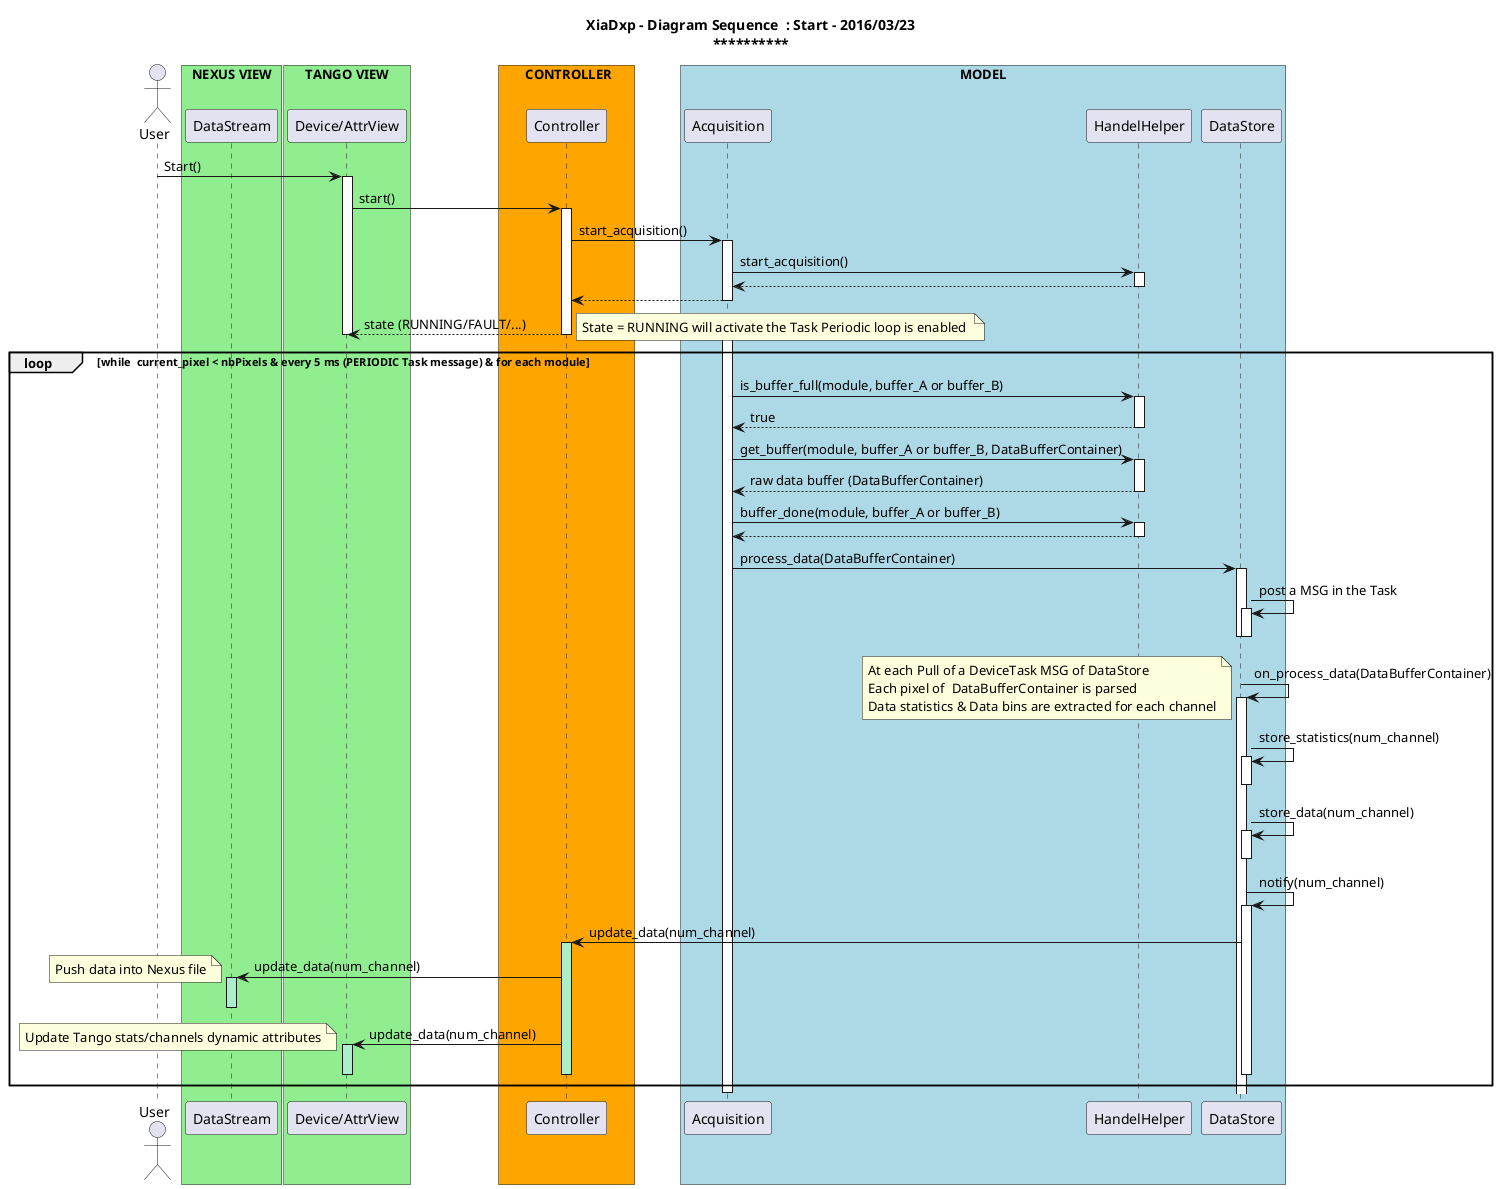 @startuml

title <b>XiaDxp - Diagram Sequence  : Start - 2016/03/23</b>\n**********************************************

actor User

participant "DataStream" as Stream
box "NEXUS VIEW" #LightGreen
	participant Stream
end box

participant "Device/AttrView" as Device
box "TANGO VIEW" #LightGreen
	participant Device
end box

participant "Controller" as Ctrl
box "       CONTROLLER      " #Orange
	participant Ctrl
end box

participant "Acquisition" as Acq
participant "HandelHelper" as Handel
participant "DataStore" as Store
box "MODEL" #LightBlue
	participant Acq
	participant Handel
    participant Store
end box


User -> Device: Start()
activate Device

Device -> Ctrl: start()
activate Ctrl

Ctrl -> Acq : start_acquisition()
activate Acq

Acq -> Handel : start_acquisition()
activate Handel

Handel --> Acq 
deactivate Handel

Acq --> Ctrl
deactivate Acq

Ctrl --> Device : state (RUNNING/FAULT/...)
deactivate Ctrl
deactivate Device

note right 
            State = RUNNING will activate the Task Periodic loop is enabled 
end note

activate Acq

loop while  current_pixel < nbPixels & every 5 ms (PERIODIC Task message) & for each module
            Acq -> Handel : is_buffer_full(module, buffer_A or buffer_B)
            activate Handel
            Handel --> Acq : true
            deactivate Handel

            Acq -> Handel : get_buffer(module, buffer_A or buffer_B, DataBufferContainer)
            activate Handel
            Handel --> Acq : raw data buffer (DataBufferContainer)
            deactivate Handel

            Acq -> Handel : buffer_done(module, buffer_A or buffer_B)
            activate Handel
            Handel --> Acq
            deactivate Handel

            Acq -> Store: process_data(DataBufferContainer)
            activate Store
            Store -> Store: post a MSG in the Task
            activate Store
            deactivate Store
            deactivate Store


            Store -> Store: on_process_data(DataBufferContainer)
            activate Store
note left 
            At each Pull of a DeviceTask MSG of DataStore
            Each pixel of  DataBufferContainer is parsed
            Data statistics & Data bins are extracted for each channel
end note
            
            Store -> Store: store_statistics(num_channel)
            activate Store
            deactivate Store
            Store -> Store: store_data(num_channel)  
            activate Store
            deactivate Store
            Store -> Store : notify(num_channel)
            activate Store

            Store -> Ctrl : update_data(num_channel)
            activate Ctrl #AAEECC

            Ctrl -> Stream : update_data(num_channel)
            activate Stream #AAEECC
note left 
            Push data into Nexus file
end note
            deactivate Stream

            Ctrl -> Device : update_data(num_channel)
            activate Device #AAEECC
note left 
            Update Tango stats/channels dynamic attributes
end note
            deactivate Device
            deactivate Ctrl
            deactivate Store

        end

deactivate Acq

@enduml